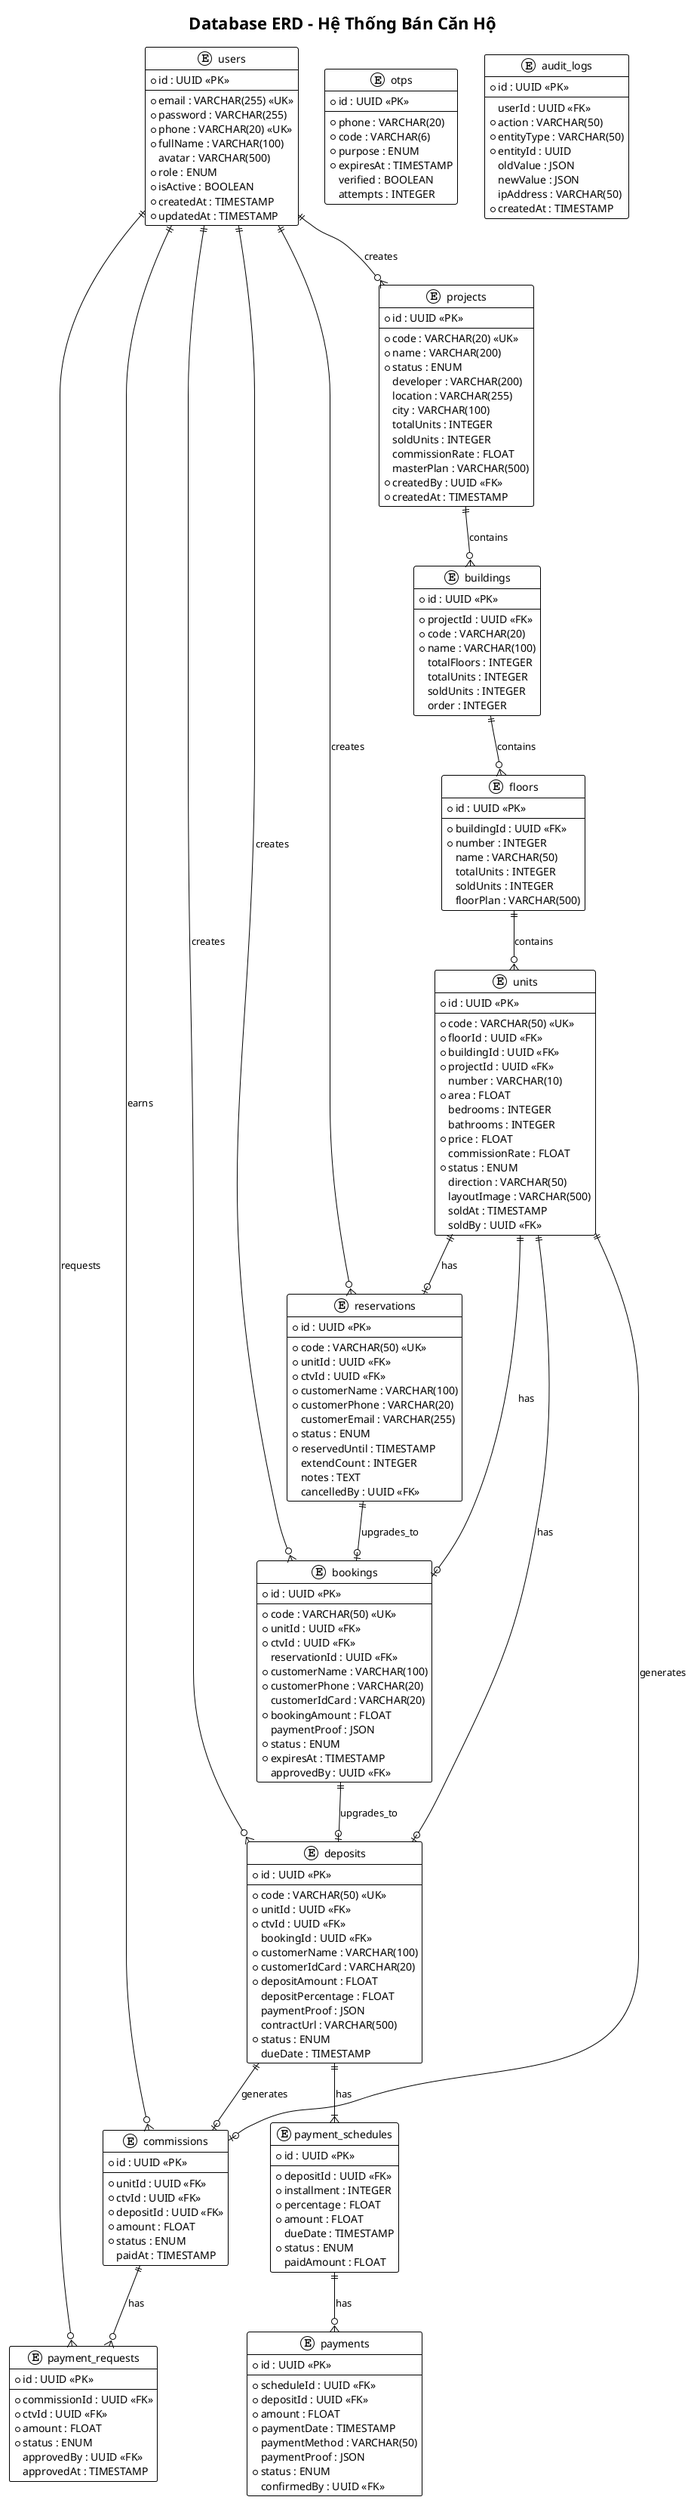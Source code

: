 @startuml
!theme plain
title Database ERD - Hệ Thống Bán Căn Hộ

entity "users" as users {
  * id : UUID <<PK>>
  --
  * email : VARCHAR(255) <<UK>>
  * password : VARCHAR(255)
  * phone : VARCHAR(20) <<UK>>
  * fullName : VARCHAR(100)
  avatar : VARCHAR(500)
  * role : ENUM
  * isActive : BOOLEAN
  * createdAt : TIMESTAMP
  * updatedAt : TIMESTAMP
}

entity "projects" as projects {
  * id : UUID <<PK>>
  --
  * code : VARCHAR(20) <<UK>>
  * name : VARCHAR(200)
  * status : ENUM
  developer : VARCHAR(200)
  location : VARCHAR(255)
  city : VARCHAR(100)
  totalUnits : INTEGER
  soldUnits : INTEGER
  commissionRate : FLOAT
  masterPlan : VARCHAR(500)
  * createdBy : UUID <<FK>>
  * createdAt : TIMESTAMP
}

entity "buildings" as buildings {
  * id : UUID <<PK>>
  --
  * projectId : UUID <<FK>>
  * code : VARCHAR(20)
  * name : VARCHAR(100)
  totalFloors : INTEGER
  totalUnits : INTEGER
  soldUnits : INTEGER
  order : INTEGER
}

entity "floors" as floors {
  * id : UUID <<PK>>
  --
  * buildingId : UUID <<FK>>
  * number : INTEGER
  name : VARCHAR(50)
  totalUnits : INTEGER
  soldUnits : INTEGER
  floorPlan : VARCHAR(500)
}

entity "units" as units {
  * id : UUID <<PK>>
  --
  * code : VARCHAR(50) <<UK>>
  * floorId : UUID <<FK>>
  * buildingId : UUID <<FK>>
  * projectId : UUID <<FK>>
  number : VARCHAR(10)
  * area : FLOAT
  bedrooms : INTEGER
  bathrooms : INTEGER
  * price : FLOAT
  commissionRate : FLOAT
  * status : ENUM
  direction : VARCHAR(50)
  layoutImage : VARCHAR(500)
  soldAt : TIMESTAMP
  soldBy : UUID <<FK>>
}

entity "reservations" as reservations {
  * id : UUID <<PK>>
  --
  * code : VARCHAR(50) <<UK>>
  * unitId : UUID <<FK>>
  * ctvId : UUID <<FK>>
  * customerName : VARCHAR(100)
  * customerPhone : VARCHAR(20)
  customerEmail : VARCHAR(255)
  * status : ENUM
  * reservedUntil : TIMESTAMP
  extendCount : INTEGER
  notes : TEXT
  cancelledBy : UUID <<FK>>
}

entity "bookings" as bookings {
  * id : UUID <<PK>>
  --
  * code : VARCHAR(50) <<UK>>
  * unitId : UUID <<FK>>
  * ctvId : UUID <<FK>>
  reservationId : UUID <<FK>>
  * customerName : VARCHAR(100)
  * customerPhone : VARCHAR(20)
  customerIdCard : VARCHAR(20)
  * bookingAmount : FLOAT
  paymentProof : JSON
  * status : ENUM
  * expiresAt : TIMESTAMP
  approvedBy : UUID <<FK>>
}

entity "deposits" as deposits {
  * id : UUID <<PK>>
  --
  * code : VARCHAR(50) <<UK>>
  * unitId : UUID <<FK>>
  * ctvId : UUID <<FK>>
  bookingId : UUID <<FK>>
  * customerName : VARCHAR(100)
  * customerIdCard : VARCHAR(20)
  * depositAmount : FLOAT
  depositPercentage : FLOAT
  paymentProof : JSON
  contractUrl : VARCHAR(500)
  * status : ENUM
  dueDate : TIMESTAMP
}

entity "payment_schedules" as schedules {
  * id : UUID <<PK>>
  --
  * depositId : UUID <<FK>>
  * installment : INTEGER
  * percentage : FLOAT
  * amount : FLOAT
  dueDate : TIMESTAMP
  * status : ENUM
  paidAmount : FLOAT
}

entity "payments" as payments {
  * id : UUID <<PK>>
  --
  * scheduleId : UUID <<FK>>
  * depositId : UUID <<FK>>
  * amount : FLOAT
  * paymentDate : TIMESTAMP
  paymentMethod : VARCHAR(50)
  paymentProof : JSON
  * status : ENUM
  confirmedBy : UUID <<FK>>
}

entity "commissions" as commissions {
  * id : UUID <<PK>>
  --
  * unitId : UUID <<FK>>
  * ctvId : UUID <<FK>>
  * depositId : UUID <<FK>>
  * amount : FLOAT
  * status : ENUM
  paidAt : TIMESTAMP
}

entity "payment_requests" as requests {
  * id : UUID <<PK>>
  --
  * commissionId : UUID <<FK>>
  * ctvId : UUID <<FK>>
  * amount : FLOAT
  * status : ENUM
  approvedBy : UUID <<FK>>
  approvedAt : TIMESTAMP
}

entity "otps" as otps {
  * id : UUID <<PK>>
  --
  * phone : VARCHAR(20)
  * code : VARCHAR(6)
  * purpose : ENUM
  * expiresAt : TIMESTAMP
  verified : BOOLEAN
  attempts : INTEGER
}

entity "audit_logs" as logs {
  * id : UUID <<PK>>
  --
  userId : UUID <<FK>>
  * action : VARCHAR(50)
  * entityType : VARCHAR(50)
  * entityId : UUID
  oldValue : JSON
  newValue : JSON
  ipAddress : VARCHAR(50)
  * createdAt : TIMESTAMP
}

' Relationships
users ||--o{ projects : creates
users ||--o{ reservations : creates
users ||--o{ bookings : creates
users ||--o{ deposits : creates
users ||--o{ commissions : earns
users ||--o{ requests : requests

projects ||--o{ buildings : contains
buildings ||--o{ floors : contains
floors ||--o{ units : contains

units ||--o| reservations : has
units ||--o| bookings : has
units ||--o| deposits : has
units ||--o| commissions : generates

reservations ||--o| bookings : upgrades_to
bookings ||--o| deposits : upgrades_to

deposits ||--|{ schedules : has
schedules ||--o{ payments : has

deposits ||--o| commissions : generates
commissions ||--o{ requests : has

@enduml

